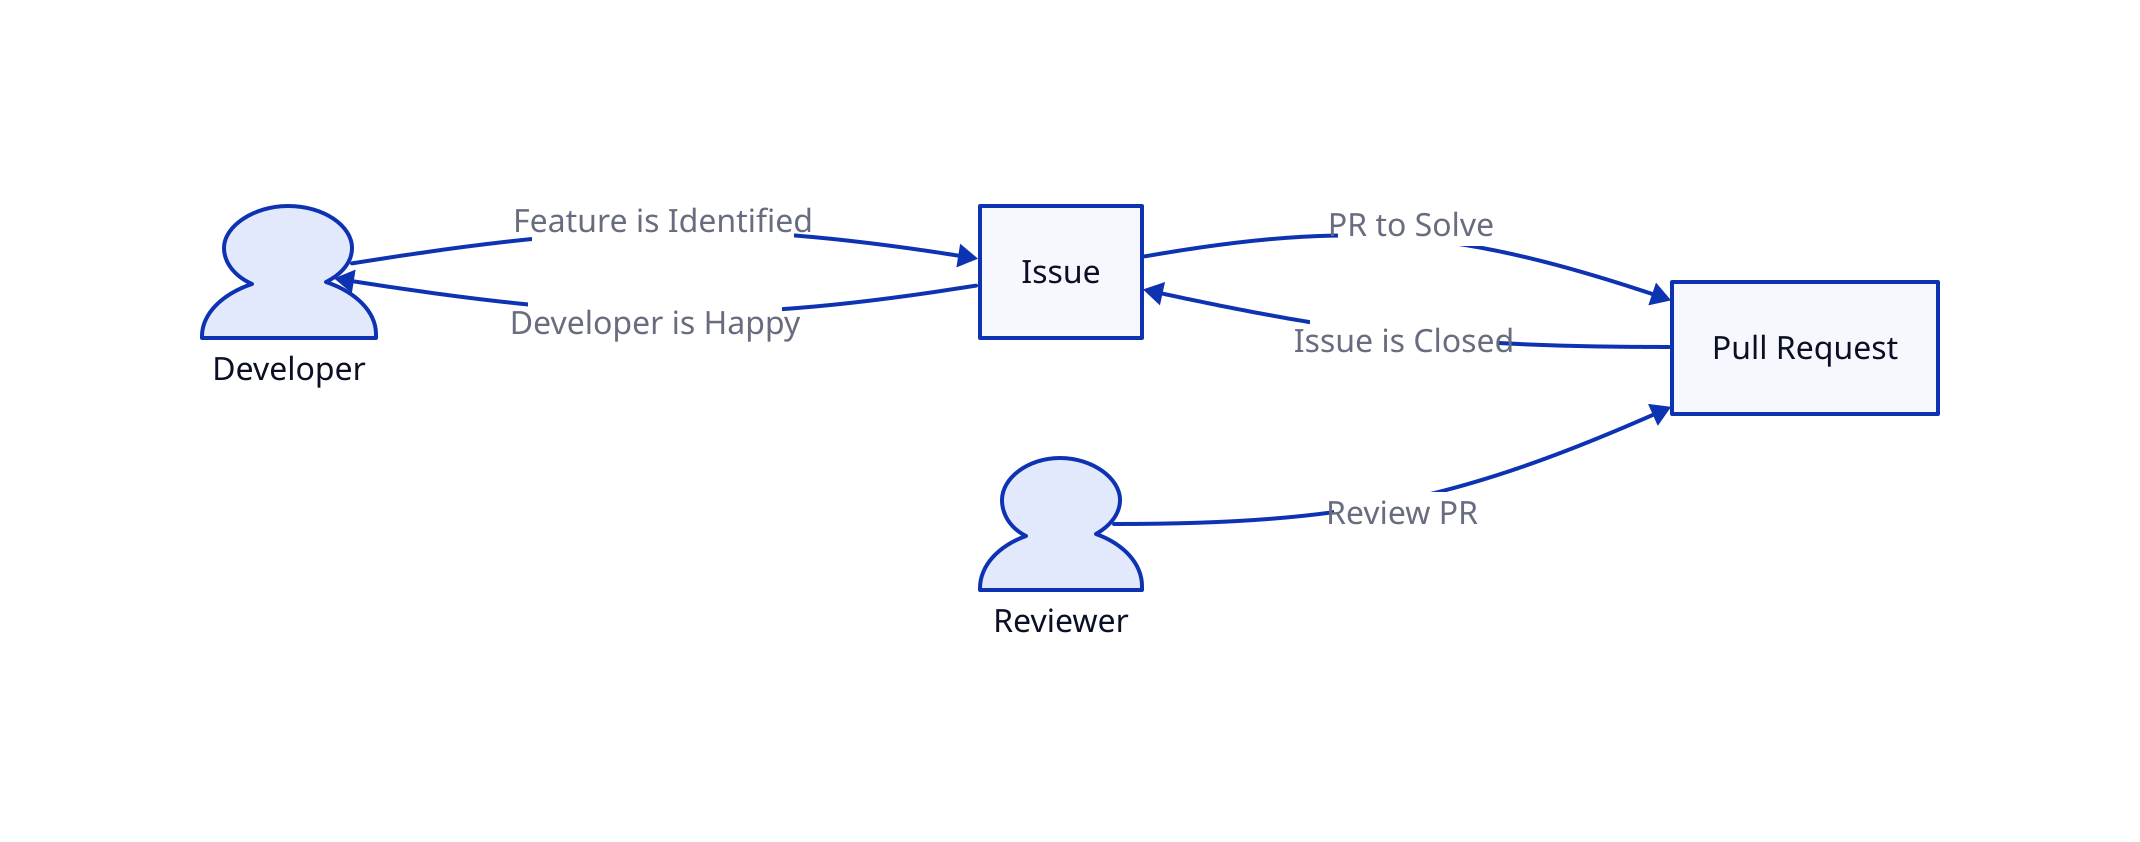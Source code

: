direction: right

Developer: Developer
Developer.shape: person

Issue: Issue

PullRequest: Pull Request

Reviewer: Reviewer
Reviewer.shape: person

Developer -> Issue: Feature is Identified
Issue -> PullRequest: PR to Solve
Reviewer -> PullRequest: Review PR
PullRequest -> Issue: Issue is Closed
Issue -> Developer: Developer is Happy

